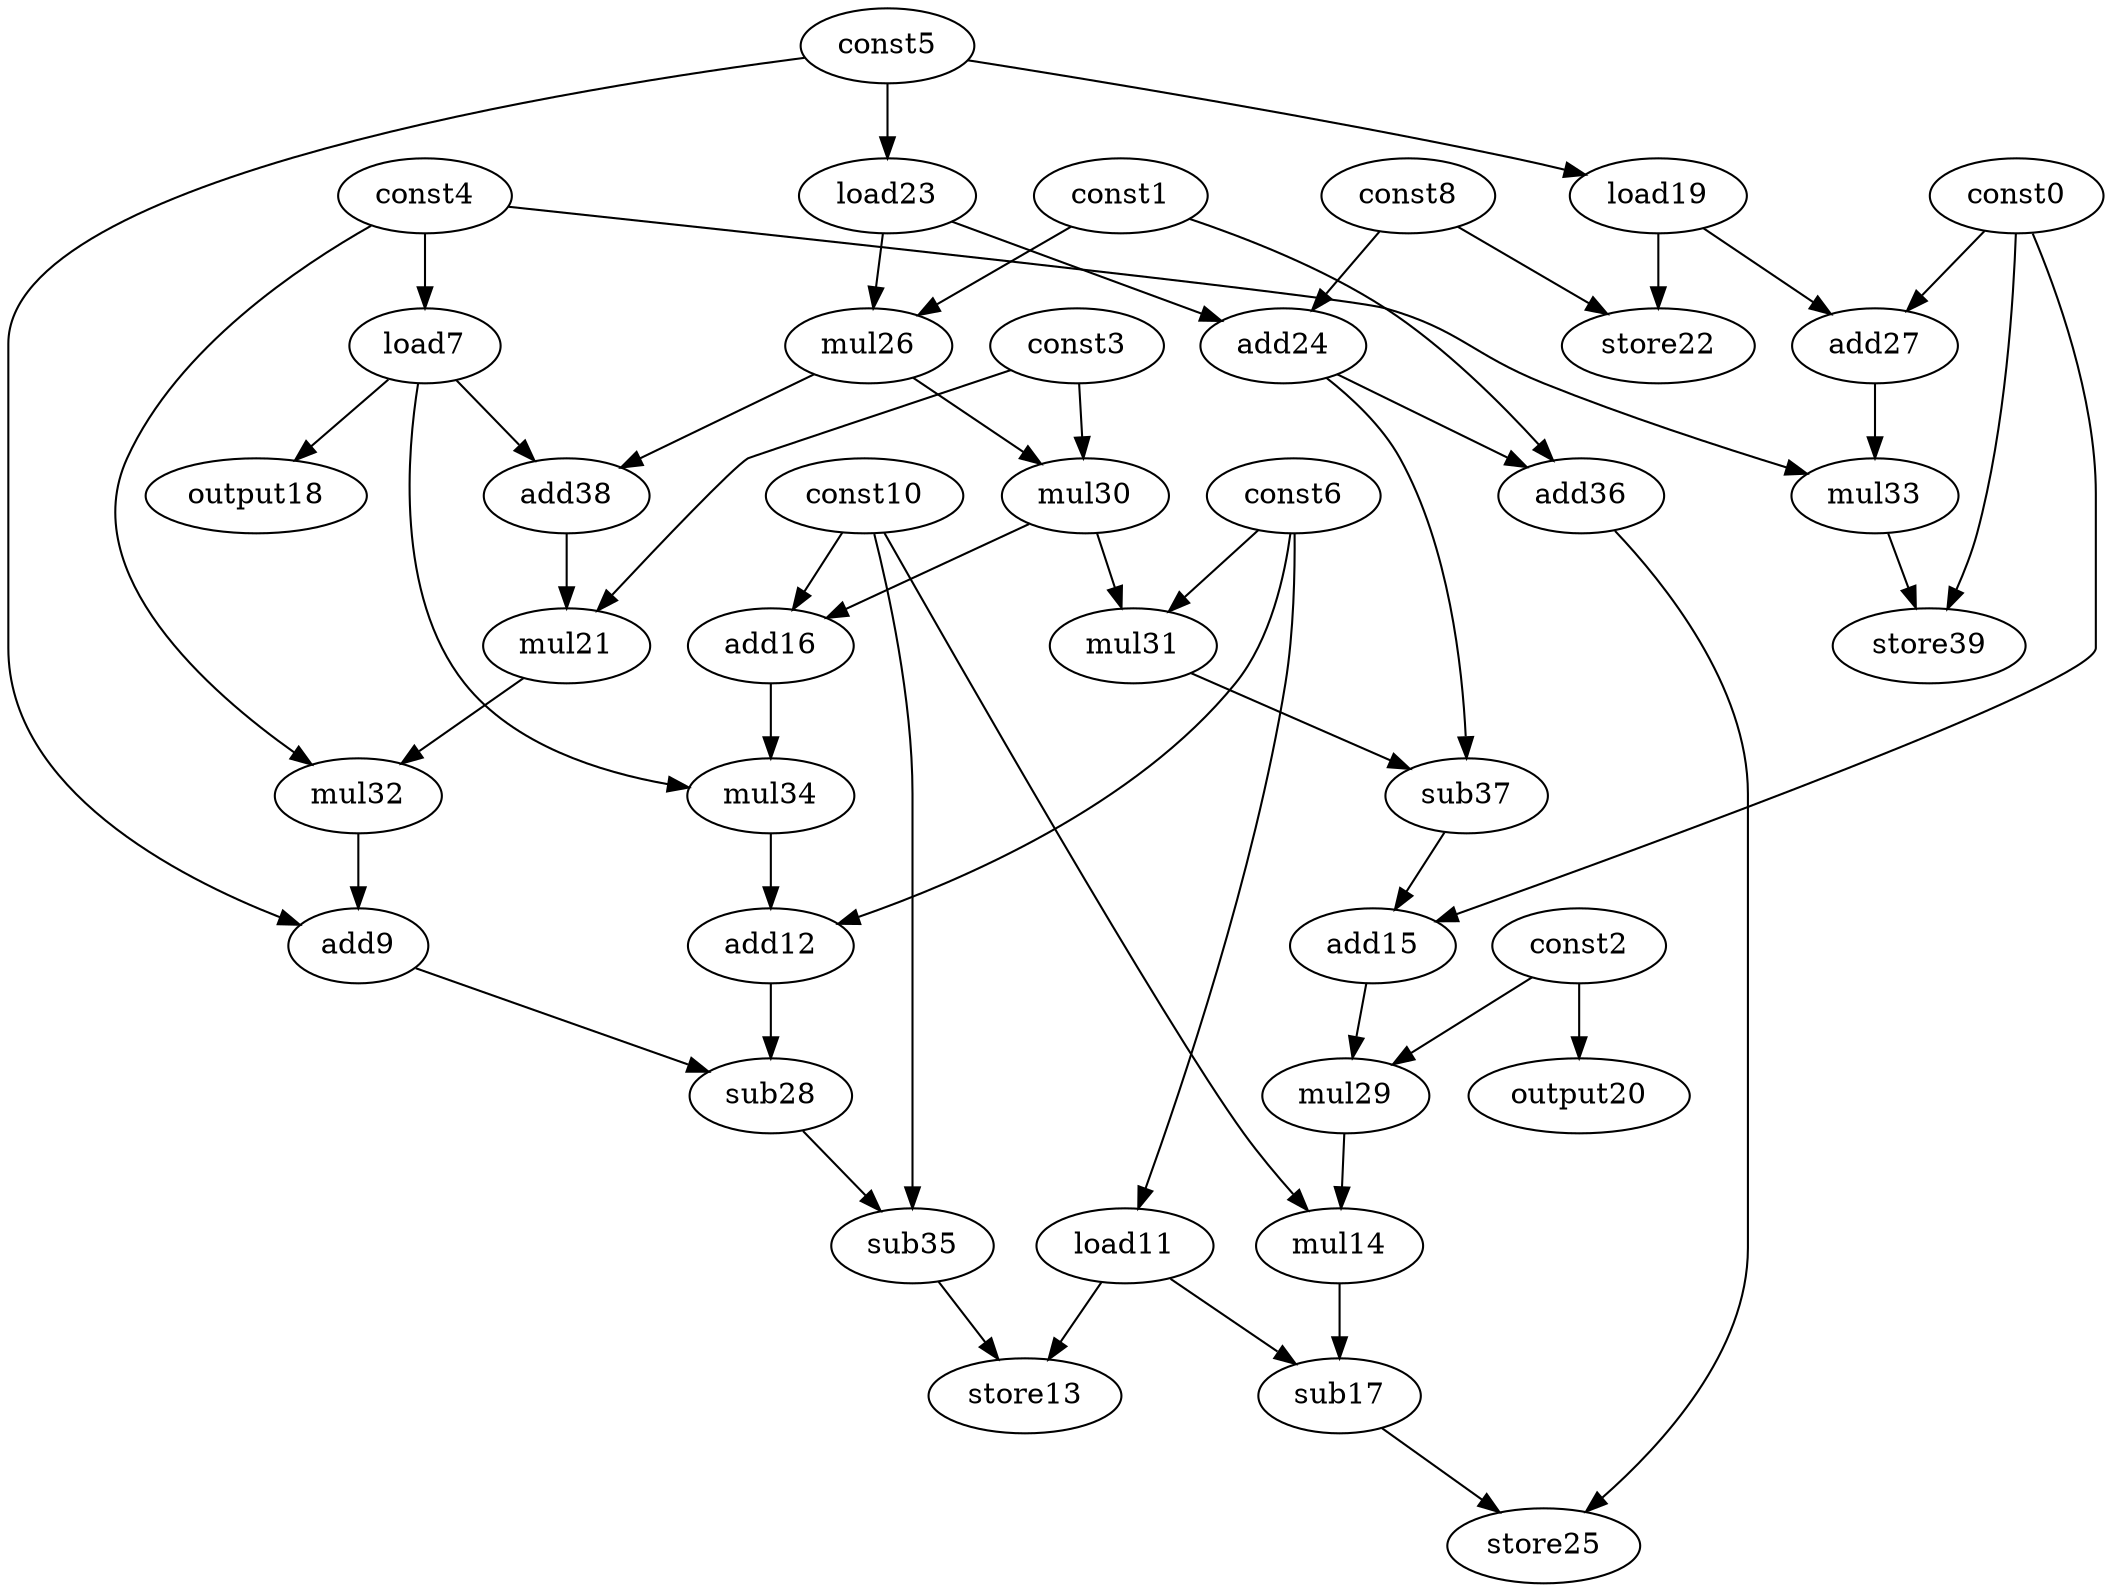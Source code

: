 digraph G { 
const0[opcode=const]; 
const1[opcode=const]; 
const2[opcode=const]; 
const3[opcode=const]; 
const4[opcode=const]; 
const5[opcode=const]; 
const6[opcode=const]; 
load7[opcode=load]; 
const8[opcode=const]; 
add9[opcode=add]; 
const10[opcode=const]; 
load11[opcode=load]; 
add12[opcode=add]; 
store13[opcode=store]; 
mul14[opcode=mul]; 
add15[opcode=add]; 
add16[opcode=add]; 
sub17[opcode=sub]; 
output18[opcode=output]; 
load19[opcode=load]; 
output20[opcode=output]; 
mul21[opcode=mul]; 
store22[opcode=store]; 
load23[opcode=load]; 
add24[opcode=add]; 
store25[opcode=store]; 
mul26[opcode=mul]; 
add27[opcode=add]; 
sub28[opcode=sub]; 
mul29[opcode=mul]; 
mul30[opcode=mul]; 
mul31[opcode=mul]; 
mul32[opcode=mul]; 
mul33[opcode=mul]; 
mul34[opcode=mul]; 
sub35[opcode=sub]; 
add36[opcode=add]; 
sub37[opcode=sub]; 
add38[opcode=add]; 
store39[opcode=store]; 
const4->load7[operand=0];
const6->load11[operand=0];
const5->load19[operand=0];
const2->output20[operand=0];
const5->load23[operand=0];
load7->output18[operand=0];
const8->store22[operand=0];
load19->store22[operand=1];
const8->add24[operand=0];
load23->add24[operand=1];
const1->mul26[operand=0];
load23->mul26[operand=1];
const0->add27[operand=0];
load19->add27[operand=1];
mul26->mul30[operand=0];
const3->mul30[operand=1];
add27->mul33[operand=0];
const4->mul33[operand=1];
add24->add36[operand=0];
const1->add36[operand=1];
mul26->add38[operand=0];
load7->add38[operand=1];
const10->add16[operand=0];
mul30->add16[operand=1];
const3->mul21[operand=0];
add38->mul21[operand=1];
mul30->mul31[operand=0];
const6->mul31[operand=1];
const0->store39[operand=0];
mul33->store39[operand=1];
const4->mul32[operand=0];
mul21->mul32[operand=1];
add16->mul34[operand=0];
load7->mul34[operand=1];
add24->sub37[operand=0];
mul31->sub37[operand=1];
mul32->add9[operand=0];
const5->add9[operand=1];
mul34->add12[operand=0];
const6->add12[operand=1];
const0->add15[operand=0];
sub37->add15[operand=1];
add9->sub28[operand=0];
add12->sub28[operand=1];
const2->mul29[operand=0];
add15->mul29[operand=1];
const10->mul14[operand=0];
mul29->mul14[operand=1];
const10->sub35[operand=0];
sub28->sub35[operand=1];
sub35->store13[operand=0];
load11->store13[operand=1];
load11->sub17[operand=0];
mul14->sub17[operand=1];
sub17->store25[operand=0];
add36->store25[operand=1];
}
